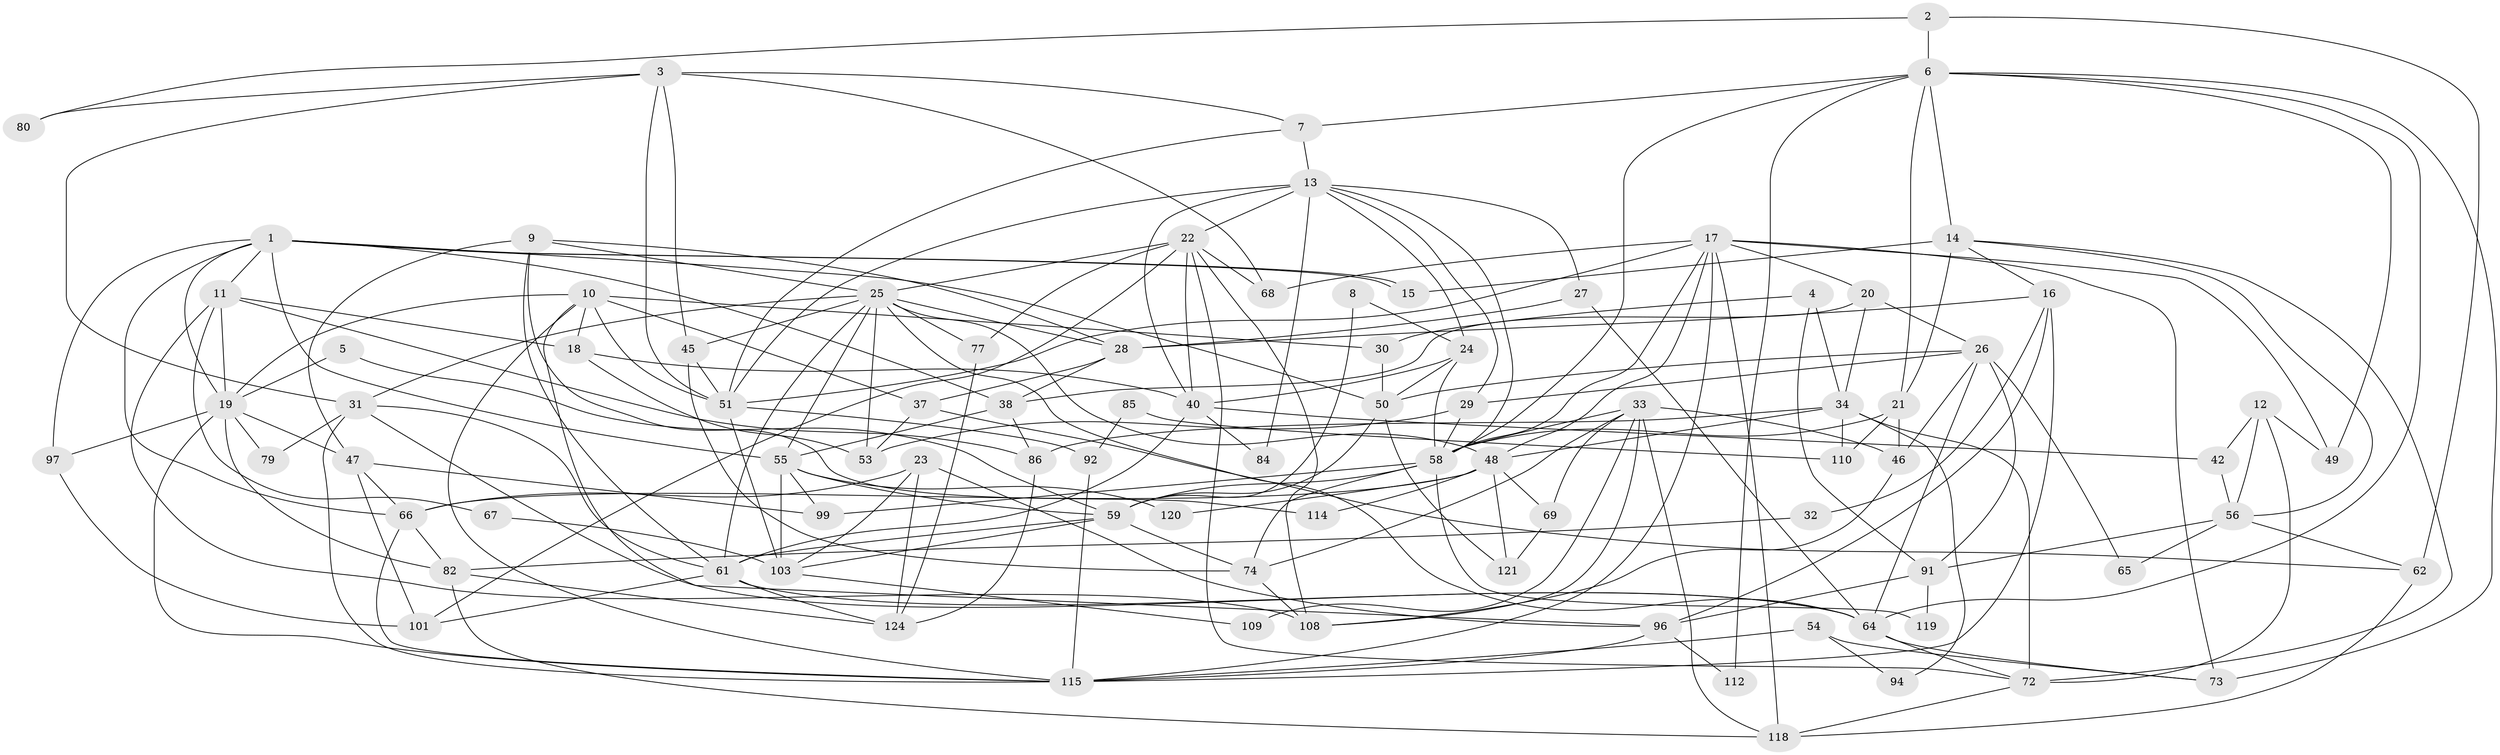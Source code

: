 // Generated by graph-tools (version 1.1) at 2025/24/03/03/25 07:24:02]
// undirected, 88 vertices, 213 edges
graph export_dot {
graph [start="1"]
  node [color=gray90,style=filled];
  1 [super="+71"];
  2;
  3 [super="+88"];
  4;
  5;
  6 [super="+44"];
  7;
  8;
  9 [super="+90"];
  10 [super="+83"];
  11 [super="+98"];
  12;
  13 [super="+123"];
  14 [super="+76"];
  15;
  16 [super="+100"];
  17 [super="+43"];
  18;
  19 [super="+63"];
  20;
  21;
  22 [super="+52"];
  23 [super="+36"];
  24 [super="+127"];
  25 [super="+41"];
  26 [super="+60"];
  27;
  28 [super="+129"];
  29 [super="+39"];
  30;
  31 [super="+35"];
  32;
  33 [super="+106"];
  34 [super="+107"];
  37;
  38 [super="+57"];
  40 [super="+113"];
  42;
  45;
  46;
  47;
  48 [super="+95"];
  49;
  50 [super="+93"];
  51 [super="+117"];
  53;
  54;
  55 [super="+81"];
  56 [super="+131"];
  58 [super="+125"];
  59 [super="+111"];
  61 [super="+89"];
  62;
  64 [super="+75"];
  65;
  66 [super="+70"];
  67;
  68;
  69 [super="+78"];
  72 [super="+87"];
  73;
  74 [super="+105"];
  77;
  79;
  80;
  82 [super="+116"];
  84;
  85;
  86;
  91 [super="+104"];
  92;
  94;
  96 [super="+102"];
  97;
  99;
  101;
  103 [super="+126"];
  108 [super="+122"];
  109;
  110;
  112;
  114;
  115 [super="+130"];
  118 [super="+128"];
  119;
  120;
  121;
  124;
  1 -- 15;
  1 -- 15;
  1 -- 19;
  1 -- 50;
  1 -- 38;
  1 -- 97;
  1 -- 66;
  1 -- 11;
  1 -- 55;
  2 -- 6;
  2 -- 62;
  2 -- 80;
  3 -- 7;
  3 -- 68;
  3 -- 31;
  3 -- 80;
  3 -- 51;
  3 -- 45;
  4 -- 30;
  4 -- 34;
  4 -- 91;
  5 -- 19;
  5 -- 59;
  6 -- 7;
  6 -- 21;
  6 -- 49;
  6 -- 112;
  6 -- 64;
  6 -- 73;
  6 -- 14;
  6 -- 58;
  7 -- 13;
  7 -- 51;
  8 -- 24;
  8 -- 59;
  9 -- 61;
  9 -- 114;
  9 -- 25;
  9 -- 47;
  9 -- 28;
  10 -- 51 [weight=2];
  10 -- 18;
  10 -- 30;
  10 -- 19;
  10 -- 37;
  10 -- 96;
  10 -- 115;
  11 -- 67;
  11 -- 19;
  11 -- 18;
  11 -- 86;
  11 -- 108;
  12 -- 42;
  12 -- 49;
  12 -- 56;
  12 -- 72;
  13 -- 58;
  13 -- 84;
  13 -- 40;
  13 -- 51;
  13 -- 24;
  13 -- 27;
  13 -- 29;
  13 -- 22;
  14 -- 15 [weight=2];
  14 -- 21;
  14 -- 16;
  14 -- 72;
  14 -- 56;
  16 -- 115;
  16 -- 96;
  16 -- 28;
  16 -- 32;
  17 -- 68;
  17 -- 48;
  17 -- 115;
  17 -- 49;
  17 -- 51;
  17 -- 20;
  17 -- 73;
  17 -- 58;
  17 -- 118;
  18 -- 40;
  18 -- 53;
  19 -- 115;
  19 -- 47;
  19 -- 79;
  19 -- 82;
  19 -- 97;
  20 -- 34;
  20 -- 26;
  20 -- 38;
  21 -- 46;
  21 -- 58;
  21 -- 110;
  22 -- 77;
  22 -- 68;
  22 -- 101;
  22 -- 108;
  22 -- 25;
  22 -- 72;
  22 -- 40;
  23 -- 124;
  23 -- 96;
  23 -- 66;
  23 -- 103;
  24 -- 40;
  24 -- 50 [weight=2];
  24 -- 58;
  25 -- 45;
  25 -- 28;
  25 -- 53;
  25 -- 64;
  25 -- 61;
  25 -- 48;
  25 -- 77;
  25 -- 31;
  25 -- 55;
  26 -- 91;
  26 -- 46;
  26 -- 50;
  26 -- 64;
  26 -- 65;
  26 -- 29;
  27 -- 64;
  27 -- 28;
  28 -- 38;
  28 -- 37;
  29 -- 53;
  29 -- 58;
  30 -- 50;
  31 -- 79;
  31 -- 61;
  31 -- 64;
  31 -- 115;
  32 -- 82;
  33 -- 46;
  33 -- 118;
  33 -- 108;
  33 -- 74;
  33 -- 109;
  33 -- 58;
  33 -- 69;
  34 -- 72 [weight=2];
  34 -- 110;
  34 -- 86;
  34 -- 94;
  34 -- 48;
  37 -- 53;
  37 -- 62;
  38 -- 86;
  38 -- 55;
  40 -- 61;
  40 -- 42;
  40 -- 84;
  42 -- 56;
  45 -- 51;
  45 -- 74;
  46 -- 108;
  47 -- 99;
  47 -- 101;
  47 -- 66;
  48 -- 69;
  48 -- 120;
  48 -- 121;
  48 -- 66;
  48 -- 114;
  50 -- 121;
  50 -- 59;
  51 -- 103 [weight=2];
  51 -- 92;
  54 -- 115;
  54 -- 73;
  54 -- 94;
  55 -- 99;
  55 -- 103;
  55 -- 120;
  55 -- 59;
  56 -- 65;
  56 -- 91;
  56 -- 62;
  58 -- 119;
  58 -- 99;
  58 -- 59;
  58 -- 74;
  59 -- 74;
  59 -- 61;
  59 -- 103;
  61 -- 64;
  61 -- 101;
  61 -- 124;
  62 -- 118;
  64 -- 72;
  64 -- 73;
  66 -- 82;
  66 -- 115;
  67 -- 103;
  69 -- 121;
  72 -- 118;
  74 -- 108;
  77 -- 124;
  82 -- 124;
  82 -- 118;
  85 -- 110;
  85 -- 92;
  86 -- 124;
  91 -- 119;
  91 -- 96;
  92 -- 115;
  96 -- 112;
  96 -- 115;
  97 -- 101;
  103 -- 109;
}
